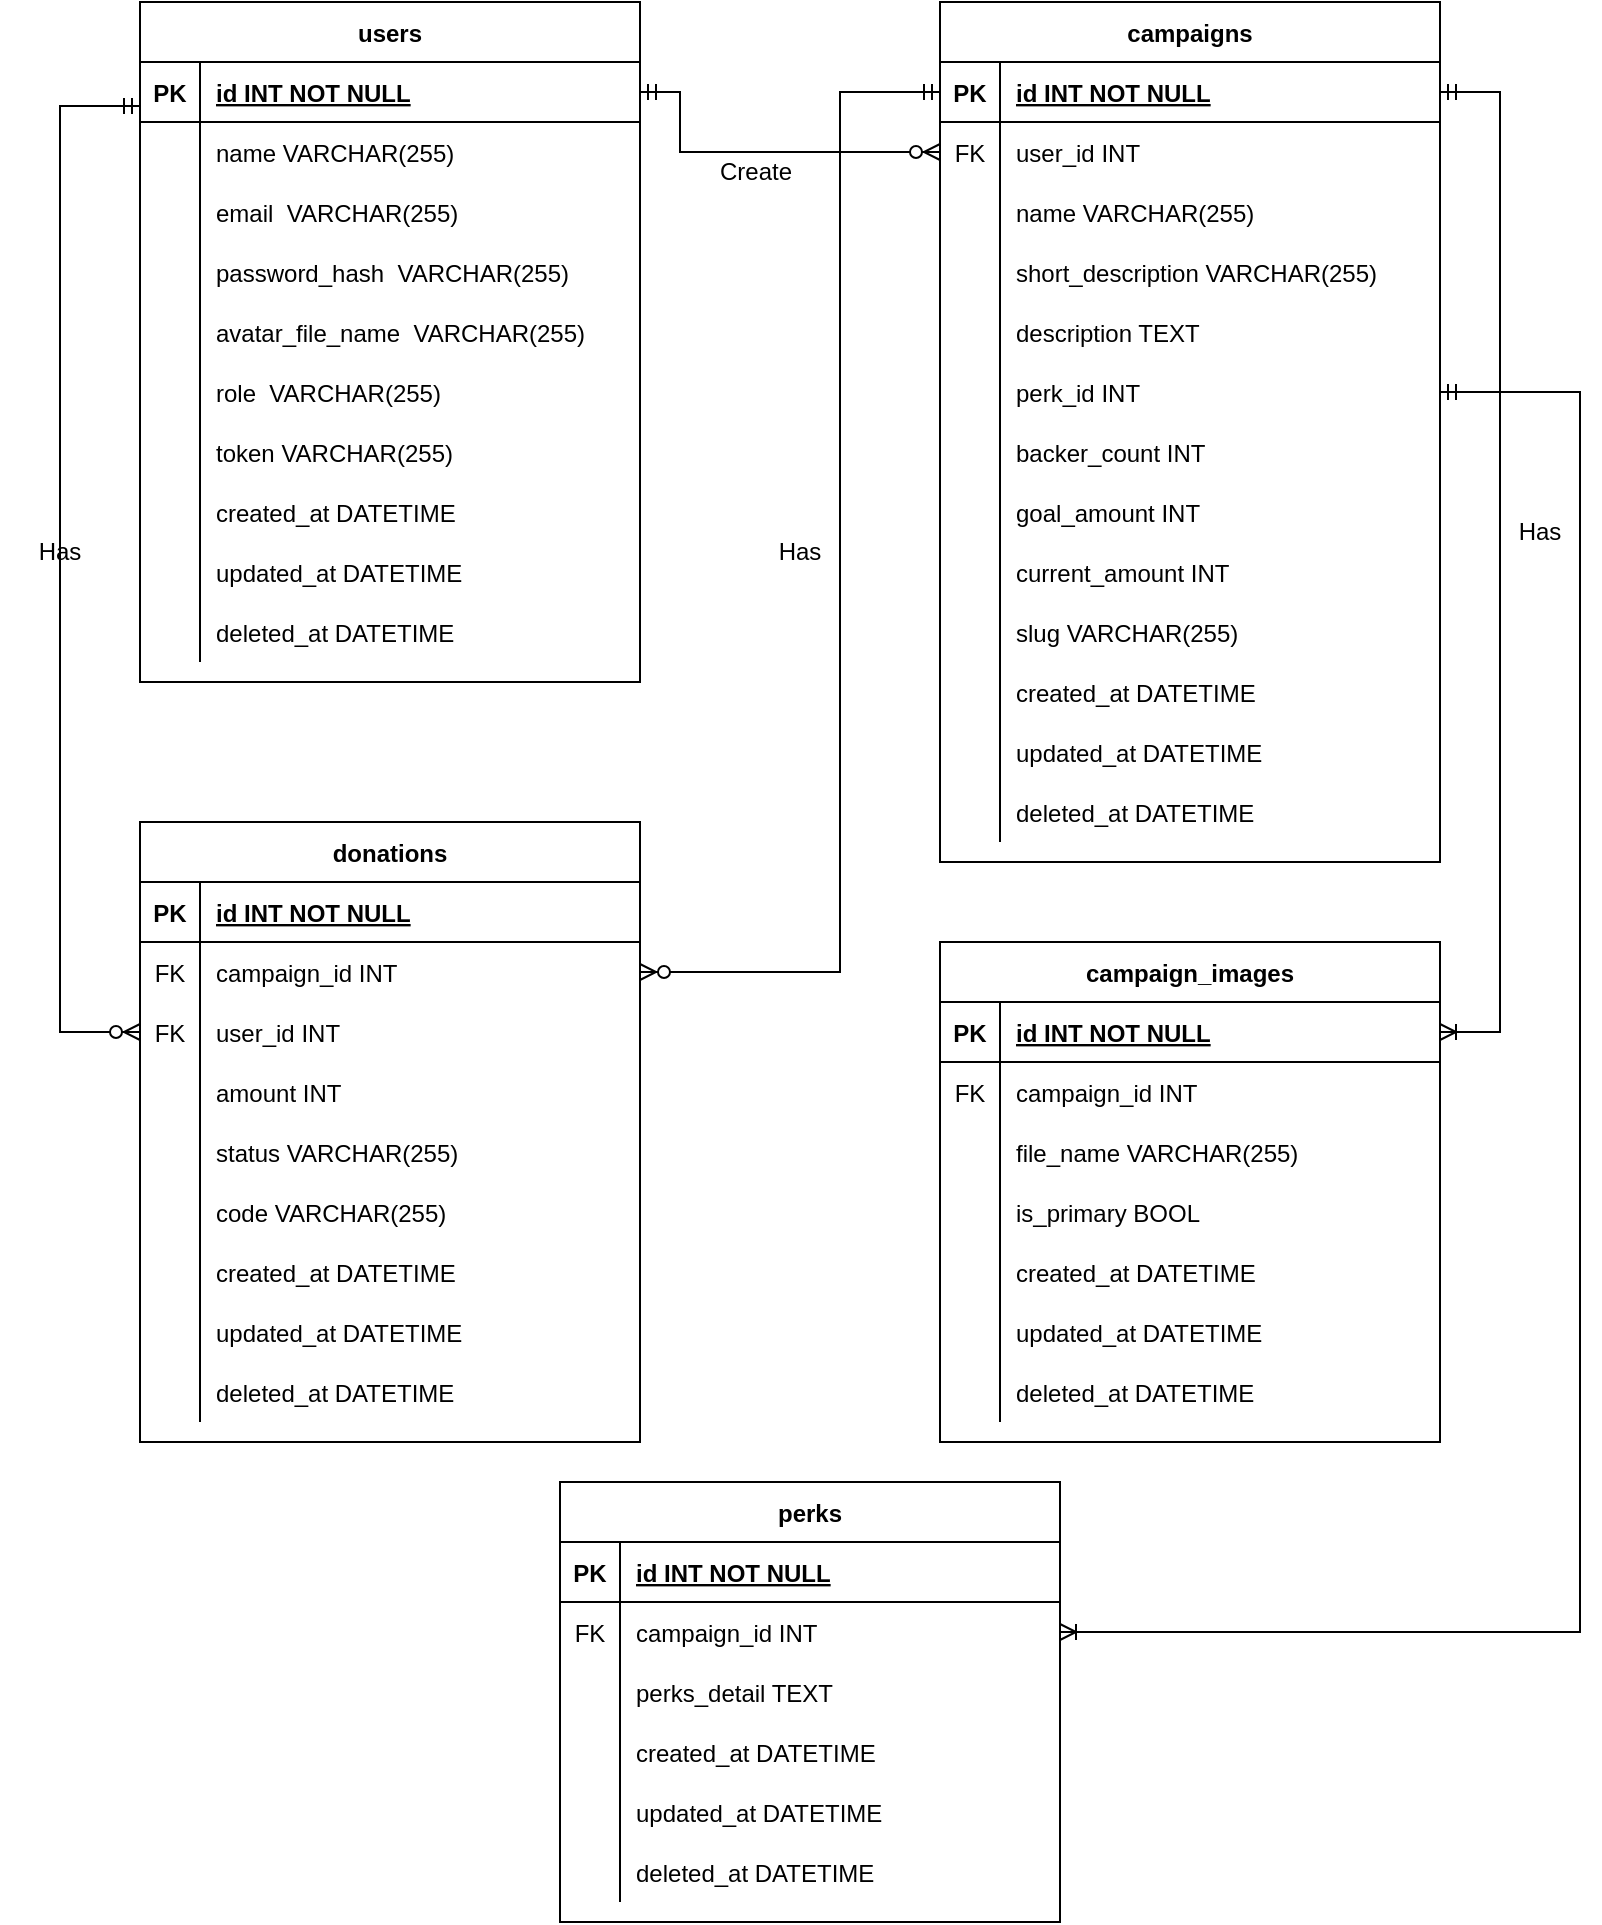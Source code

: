 <mxfile version="24.4.0" type="device">
  <diagram id="R2lEEEUBdFMjLlhIrx00" name="Page-1">
    <mxGraphModel dx="2200" dy="1155" grid="1" gridSize="10" guides="1" tooltips="1" connect="1" arrows="1" fold="1" page="1" pageScale="1" pageWidth="850" pageHeight="1100" math="0" shadow="0" extFonts="Permanent Marker^https://fonts.googleapis.com/css?family=Permanent+Marker">
      <root>
        <mxCell id="0" />
        <mxCell id="1" parent="0" />
        <mxCell id="C-vyLk0tnHw3VtMMgP7b-23" value="users" style="shape=table;startSize=30;container=1;collapsible=1;childLayout=tableLayout;fixedRows=1;rowLines=0;fontStyle=1;align=center;resizeLast=1;" parent="1" vertex="1">
          <mxGeometry x="90" y="120" width="250" height="340" as="geometry" />
        </mxCell>
        <mxCell id="C-vyLk0tnHw3VtMMgP7b-24" value="" style="shape=partialRectangle;collapsible=0;dropTarget=0;pointerEvents=0;fillColor=none;points=[[0,0.5],[1,0.5]];portConstraint=eastwest;top=0;left=0;right=0;bottom=1;" parent="C-vyLk0tnHw3VtMMgP7b-23" vertex="1">
          <mxGeometry y="30" width="250" height="30" as="geometry" />
        </mxCell>
        <mxCell id="C-vyLk0tnHw3VtMMgP7b-25" value="PK" style="shape=partialRectangle;overflow=hidden;connectable=0;fillColor=none;top=0;left=0;bottom=0;right=0;fontStyle=1;" parent="C-vyLk0tnHw3VtMMgP7b-24" vertex="1">
          <mxGeometry width="30" height="30" as="geometry">
            <mxRectangle width="30" height="30" as="alternateBounds" />
          </mxGeometry>
        </mxCell>
        <mxCell id="C-vyLk0tnHw3VtMMgP7b-26" value="id INT NOT NULL" style="shape=partialRectangle;overflow=hidden;connectable=0;fillColor=none;top=0;left=0;bottom=0;right=0;align=left;spacingLeft=6;fontStyle=5;" parent="C-vyLk0tnHw3VtMMgP7b-24" vertex="1">
          <mxGeometry x="30" width="220" height="30" as="geometry">
            <mxRectangle width="220" height="30" as="alternateBounds" />
          </mxGeometry>
        </mxCell>
        <mxCell id="C-vyLk0tnHw3VtMMgP7b-27" value="" style="shape=partialRectangle;collapsible=0;dropTarget=0;pointerEvents=0;fillColor=none;points=[[0,0.5],[1,0.5]];portConstraint=eastwest;top=0;left=0;right=0;bottom=0;" parent="C-vyLk0tnHw3VtMMgP7b-23" vertex="1">
          <mxGeometry y="60" width="250" height="30" as="geometry" />
        </mxCell>
        <mxCell id="C-vyLk0tnHw3VtMMgP7b-28" value="" style="shape=partialRectangle;overflow=hidden;connectable=0;fillColor=none;top=0;left=0;bottom=0;right=0;" parent="C-vyLk0tnHw3VtMMgP7b-27" vertex="1">
          <mxGeometry width="30" height="30" as="geometry">
            <mxRectangle width="30" height="30" as="alternateBounds" />
          </mxGeometry>
        </mxCell>
        <mxCell id="C-vyLk0tnHw3VtMMgP7b-29" value="name VARCHAR(255)" style="shape=partialRectangle;overflow=hidden;connectable=0;fillColor=none;top=0;left=0;bottom=0;right=0;align=left;spacingLeft=6;" parent="C-vyLk0tnHw3VtMMgP7b-27" vertex="1">
          <mxGeometry x="30" width="220" height="30" as="geometry">
            <mxRectangle width="220" height="30" as="alternateBounds" />
          </mxGeometry>
        </mxCell>
        <mxCell id="n5h0sIg0InmUgZHWQ011-1" value="" style="shape=partialRectangle;collapsible=0;dropTarget=0;pointerEvents=0;fillColor=none;points=[[0,0.5],[1,0.5]];portConstraint=eastwest;top=0;left=0;right=0;bottom=0;" parent="C-vyLk0tnHw3VtMMgP7b-23" vertex="1">
          <mxGeometry y="90" width="250" height="30" as="geometry" />
        </mxCell>
        <mxCell id="n5h0sIg0InmUgZHWQ011-2" value="" style="shape=partialRectangle;overflow=hidden;connectable=0;fillColor=none;top=0;left=0;bottom=0;right=0;" parent="n5h0sIg0InmUgZHWQ011-1" vertex="1">
          <mxGeometry width="30" height="30" as="geometry">
            <mxRectangle width="30" height="30" as="alternateBounds" />
          </mxGeometry>
        </mxCell>
        <mxCell id="n5h0sIg0InmUgZHWQ011-3" value="email  VARCHAR(255)" style="shape=partialRectangle;overflow=hidden;connectable=0;fillColor=none;top=0;left=0;bottom=0;right=0;align=left;spacingLeft=6;" parent="n5h0sIg0InmUgZHWQ011-1" vertex="1">
          <mxGeometry x="30" width="220" height="30" as="geometry">
            <mxRectangle width="220" height="30" as="alternateBounds" />
          </mxGeometry>
        </mxCell>
        <mxCell id="n5h0sIg0InmUgZHWQ011-4" value="" style="shape=partialRectangle;collapsible=0;dropTarget=0;pointerEvents=0;fillColor=none;points=[[0,0.5],[1,0.5]];portConstraint=eastwest;top=0;left=0;right=0;bottom=0;" parent="C-vyLk0tnHw3VtMMgP7b-23" vertex="1">
          <mxGeometry y="120" width="250" height="30" as="geometry" />
        </mxCell>
        <mxCell id="n5h0sIg0InmUgZHWQ011-5" value="" style="shape=partialRectangle;overflow=hidden;connectable=0;fillColor=none;top=0;left=0;bottom=0;right=0;" parent="n5h0sIg0InmUgZHWQ011-4" vertex="1">
          <mxGeometry width="30" height="30" as="geometry">
            <mxRectangle width="30" height="30" as="alternateBounds" />
          </mxGeometry>
        </mxCell>
        <mxCell id="n5h0sIg0InmUgZHWQ011-6" value="password_hash  VARCHAR(255)" style="shape=partialRectangle;overflow=hidden;connectable=0;fillColor=none;top=0;left=0;bottom=0;right=0;align=left;spacingLeft=6;" parent="n5h0sIg0InmUgZHWQ011-4" vertex="1">
          <mxGeometry x="30" width="220" height="30" as="geometry">
            <mxRectangle width="220" height="30" as="alternateBounds" />
          </mxGeometry>
        </mxCell>
        <mxCell id="n5h0sIg0InmUgZHWQ011-7" value="" style="shape=partialRectangle;collapsible=0;dropTarget=0;pointerEvents=0;fillColor=none;points=[[0,0.5],[1,0.5]];portConstraint=eastwest;top=0;left=0;right=0;bottom=0;" parent="C-vyLk0tnHw3VtMMgP7b-23" vertex="1">
          <mxGeometry y="150" width="250" height="30" as="geometry" />
        </mxCell>
        <mxCell id="n5h0sIg0InmUgZHWQ011-8" value="" style="shape=partialRectangle;overflow=hidden;connectable=0;fillColor=none;top=0;left=0;bottom=0;right=0;" parent="n5h0sIg0InmUgZHWQ011-7" vertex="1">
          <mxGeometry width="30" height="30" as="geometry">
            <mxRectangle width="30" height="30" as="alternateBounds" />
          </mxGeometry>
        </mxCell>
        <mxCell id="n5h0sIg0InmUgZHWQ011-9" value="avatar_file_name  VARCHAR(255)" style="shape=partialRectangle;overflow=hidden;connectable=0;fillColor=none;top=0;left=0;bottom=0;right=0;align=left;spacingLeft=6;" parent="n5h0sIg0InmUgZHWQ011-7" vertex="1">
          <mxGeometry x="30" width="220" height="30" as="geometry">
            <mxRectangle width="220" height="30" as="alternateBounds" />
          </mxGeometry>
        </mxCell>
        <mxCell id="n5h0sIg0InmUgZHWQ011-10" value="" style="shape=partialRectangle;collapsible=0;dropTarget=0;pointerEvents=0;fillColor=none;points=[[0,0.5],[1,0.5]];portConstraint=eastwest;top=0;left=0;right=0;bottom=0;" parent="C-vyLk0tnHw3VtMMgP7b-23" vertex="1">
          <mxGeometry y="180" width="250" height="30" as="geometry" />
        </mxCell>
        <mxCell id="n5h0sIg0InmUgZHWQ011-11" value="" style="shape=partialRectangle;overflow=hidden;connectable=0;fillColor=none;top=0;left=0;bottom=0;right=0;" parent="n5h0sIg0InmUgZHWQ011-10" vertex="1">
          <mxGeometry width="30" height="30" as="geometry">
            <mxRectangle width="30" height="30" as="alternateBounds" />
          </mxGeometry>
        </mxCell>
        <mxCell id="n5h0sIg0InmUgZHWQ011-12" value="role  VARCHAR(255)" style="shape=partialRectangle;overflow=hidden;connectable=0;fillColor=none;top=0;left=0;bottom=0;right=0;align=left;spacingLeft=6;" parent="n5h0sIg0InmUgZHWQ011-10" vertex="1">
          <mxGeometry x="30" width="220" height="30" as="geometry">
            <mxRectangle width="220" height="30" as="alternateBounds" />
          </mxGeometry>
        </mxCell>
        <mxCell id="n5h0sIg0InmUgZHWQ011-13" value="" style="shape=partialRectangle;collapsible=0;dropTarget=0;pointerEvents=0;fillColor=none;points=[[0,0.5],[1,0.5]];portConstraint=eastwest;top=0;left=0;right=0;bottom=0;" parent="C-vyLk0tnHw3VtMMgP7b-23" vertex="1">
          <mxGeometry y="210" width="250" height="30" as="geometry" />
        </mxCell>
        <mxCell id="n5h0sIg0InmUgZHWQ011-14" value="" style="shape=partialRectangle;overflow=hidden;connectable=0;fillColor=none;top=0;left=0;bottom=0;right=0;" parent="n5h0sIg0InmUgZHWQ011-13" vertex="1">
          <mxGeometry width="30" height="30" as="geometry">
            <mxRectangle width="30" height="30" as="alternateBounds" />
          </mxGeometry>
        </mxCell>
        <mxCell id="n5h0sIg0InmUgZHWQ011-15" value="token VARCHAR(255)" style="shape=partialRectangle;overflow=hidden;connectable=0;fillColor=none;top=0;left=0;bottom=0;right=0;align=left;spacingLeft=6;" parent="n5h0sIg0InmUgZHWQ011-13" vertex="1">
          <mxGeometry x="30" width="220" height="30" as="geometry">
            <mxRectangle width="220" height="30" as="alternateBounds" />
          </mxGeometry>
        </mxCell>
        <mxCell id="n5h0sIg0InmUgZHWQ011-16" value="" style="shape=partialRectangle;collapsible=0;dropTarget=0;pointerEvents=0;fillColor=none;points=[[0,0.5],[1,0.5]];portConstraint=eastwest;top=0;left=0;right=0;bottom=0;" parent="C-vyLk0tnHw3VtMMgP7b-23" vertex="1">
          <mxGeometry y="240" width="250" height="30" as="geometry" />
        </mxCell>
        <mxCell id="n5h0sIg0InmUgZHWQ011-17" value="" style="shape=partialRectangle;overflow=hidden;connectable=0;fillColor=none;top=0;left=0;bottom=0;right=0;" parent="n5h0sIg0InmUgZHWQ011-16" vertex="1">
          <mxGeometry width="30" height="30" as="geometry">
            <mxRectangle width="30" height="30" as="alternateBounds" />
          </mxGeometry>
        </mxCell>
        <mxCell id="n5h0sIg0InmUgZHWQ011-18" value="created_at DATETIME" style="shape=partialRectangle;overflow=hidden;connectable=0;fillColor=none;top=0;left=0;bottom=0;right=0;align=left;spacingLeft=6;" parent="n5h0sIg0InmUgZHWQ011-16" vertex="1">
          <mxGeometry x="30" width="220" height="30" as="geometry">
            <mxRectangle width="220" height="30" as="alternateBounds" />
          </mxGeometry>
        </mxCell>
        <mxCell id="n5h0sIg0InmUgZHWQ011-19" value="" style="shape=partialRectangle;collapsible=0;dropTarget=0;pointerEvents=0;fillColor=none;points=[[0,0.5],[1,0.5]];portConstraint=eastwest;top=0;left=0;right=0;bottom=0;" parent="C-vyLk0tnHw3VtMMgP7b-23" vertex="1">
          <mxGeometry y="270" width="250" height="30" as="geometry" />
        </mxCell>
        <mxCell id="n5h0sIg0InmUgZHWQ011-20" value="" style="shape=partialRectangle;overflow=hidden;connectable=0;fillColor=none;top=0;left=0;bottom=0;right=0;" parent="n5h0sIg0InmUgZHWQ011-19" vertex="1">
          <mxGeometry width="30" height="30" as="geometry">
            <mxRectangle width="30" height="30" as="alternateBounds" />
          </mxGeometry>
        </mxCell>
        <mxCell id="n5h0sIg0InmUgZHWQ011-21" value="updated_at DATETIME" style="shape=partialRectangle;overflow=hidden;connectable=0;fillColor=none;top=0;left=0;bottom=0;right=0;align=left;spacingLeft=6;" parent="n5h0sIg0InmUgZHWQ011-19" vertex="1">
          <mxGeometry x="30" width="220" height="30" as="geometry">
            <mxRectangle width="220" height="30" as="alternateBounds" />
          </mxGeometry>
        </mxCell>
        <mxCell id="n5h0sIg0InmUgZHWQ011-22" value="" style="shape=partialRectangle;collapsible=0;dropTarget=0;pointerEvents=0;fillColor=none;points=[[0,0.5],[1,0.5]];portConstraint=eastwest;top=0;left=0;right=0;bottom=0;" parent="C-vyLk0tnHw3VtMMgP7b-23" vertex="1">
          <mxGeometry y="300" width="250" height="30" as="geometry" />
        </mxCell>
        <mxCell id="n5h0sIg0InmUgZHWQ011-23" value="" style="shape=partialRectangle;overflow=hidden;connectable=0;fillColor=none;top=0;left=0;bottom=0;right=0;" parent="n5h0sIg0InmUgZHWQ011-22" vertex="1">
          <mxGeometry width="30" height="30" as="geometry">
            <mxRectangle width="30" height="30" as="alternateBounds" />
          </mxGeometry>
        </mxCell>
        <mxCell id="n5h0sIg0InmUgZHWQ011-24" value="deleted_at DATETIME" style="shape=partialRectangle;overflow=hidden;connectable=0;fillColor=none;top=0;left=0;bottom=0;right=0;align=left;spacingLeft=6;" parent="n5h0sIg0InmUgZHWQ011-22" vertex="1">
          <mxGeometry x="30" width="220" height="30" as="geometry">
            <mxRectangle width="220" height="30" as="alternateBounds" />
          </mxGeometry>
        </mxCell>
        <mxCell id="n5h0sIg0InmUgZHWQ011-25" value="donations" style="shape=table;startSize=30;container=1;collapsible=1;childLayout=tableLayout;fixedRows=1;rowLines=0;fontStyle=1;align=center;resizeLast=1;" parent="1" vertex="1">
          <mxGeometry x="90" y="530" width="250" height="310" as="geometry" />
        </mxCell>
        <mxCell id="n5h0sIg0InmUgZHWQ011-26" value="" style="shape=partialRectangle;collapsible=0;dropTarget=0;pointerEvents=0;fillColor=none;points=[[0,0.5],[1,0.5]];portConstraint=eastwest;top=0;left=0;right=0;bottom=1;" parent="n5h0sIg0InmUgZHWQ011-25" vertex="1">
          <mxGeometry y="30" width="250" height="30" as="geometry" />
        </mxCell>
        <mxCell id="n5h0sIg0InmUgZHWQ011-27" value="PK" style="shape=partialRectangle;overflow=hidden;connectable=0;fillColor=none;top=0;left=0;bottom=0;right=0;fontStyle=1;" parent="n5h0sIg0InmUgZHWQ011-26" vertex="1">
          <mxGeometry width="30" height="30" as="geometry">
            <mxRectangle width="30" height="30" as="alternateBounds" />
          </mxGeometry>
        </mxCell>
        <mxCell id="n5h0sIg0InmUgZHWQ011-28" value="id INT NOT NULL" style="shape=partialRectangle;overflow=hidden;connectable=0;fillColor=none;top=0;left=0;bottom=0;right=0;align=left;spacingLeft=6;fontStyle=5;" parent="n5h0sIg0InmUgZHWQ011-26" vertex="1">
          <mxGeometry x="30" width="220" height="30" as="geometry">
            <mxRectangle width="220" height="30" as="alternateBounds" />
          </mxGeometry>
        </mxCell>
        <mxCell id="n5h0sIg0InmUgZHWQ011-29" value="" style="shape=partialRectangle;collapsible=0;dropTarget=0;pointerEvents=0;fillColor=none;points=[[0,0.5],[1,0.5]];portConstraint=eastwest;top=0;left=0;right=0;bottom=0;" parent="n5h0sIg0InmUgZHWQ011-25" vertex="1">
          <mxGeometry y="60" width="250" height="30" as="geometry" />
        </mxCell>
        <mxCell id="n5h0sIg0InmUgZHWQ011-30" value="    FK    " style="shape=partialRectangle;overflow=hidden;connectable=0;fillColor=none;top=0;left=0;bottom=0;right=0;" parent="n5h0sIg0InmUgZHWQ011-29" vertex="1">
          <mxGeometry width="30" height="30" as="geometry">
            <mxRectangle width="30" height="30" as="alternateBounds" />
          </mxGeometry>
        </mxCell>
        <mxCell id="n5h0sIg0InmUgZHWQ011-31" value="campaign_id INT" style="shape=partialRectangle;overflow=hidden;connectable=0;fillColor=none;top=0;left=0;bottom=0;right=0;align=left;spacingLeft=6;" parent="n5h0sIg0InmUgZHWQ011-29" vertex="1">
          <mxGeometry x="30" width="220" height="30" as="geometry">
            <mxRectangle width="220" height="30" as="alternateBounds" />
          </mxGeometry>
        </mxCell>
        <mxCell id="n5h0sIg0InmUgZHWQ011-59" value="" style="shape=partialRectangle;collapsible=0;dropTarget=0;pointerEvents=0;fillColor=none;points=[[0,0.5],[1,0.5]];portConstraint=eastwest;top=0;left=0;right=0;bottom=0;" parent="n5h0sIg0InmUgZHWQ011-25" vertex="1">
          <mxGeometry y="90" width="250" height="30" as="geometry" />
        </mxCell>
        <mxCell id="n5h0sIg0InmUgZHWQ011-60" value="FK" style="shape=partialRectangle;overflow=hidden;connectable=0;fillColor=none;top=0;left=0;bottom=0;right=0;" parent="n5h0sIg0InmUgZHWQ011-59" vertex="1">
          <mxGeometry width="30" height="30" as="geometry">
            <mxRectangle width="30" height="30" as="alternateBounds" />
          </mxGeometry>
        </mxCell>
        <mxCell id="n5h0sIg0InmUgZHWQ011-61" value="user_id INT" style="shape=partialRectangle;overflow=hidden;connectable=0;fillColor=none;top=0;left=0;bottom=0;right=0;align=left;spacingLeft=6;" parent="n5h0sIg0InmUgZHWQ011-59" vertex="1">
          <mxGeometry x="30" width="220" height="30" as="geometry">
            <mxRectangle width="220" height="30" as="alternateBounds" />
          </mxGeometry>
        </mxCell>
        <mxCell id="n5h0sIg0InmUgZHWQ011-62" value="" style="shape=partialRectangle;collapsible=0;dropTarget=0;pointerEvents=0;fillColor=none;points=[[0,0.5],[1,0.5]];portConstraint=eastwest;top=0;left=0;right=0;bottom=0;" parent="n5h0sIg0InmUgZHWQ011-25" vertex="1">
          <mxGeometry y="120" width="250" height="30" as="geometry" />
        </mxCell>
        <mxCell id="n5h0sIg0InmUgZHWQ011-63" value="" style="shape=partialRectangle;overflow=hidden;connectable=0;fillColor=none;top=0;left=0;bottom=0;right=0;" parent="n5h0sIg0InmUgZHWQ011-62" vertex="1">
          <mxGeometry width="30" height="30" as="geometry">
            <mxRectangle width="30" height="30" as="alternateBounds" />
          </mxGeometry>
        </mxCell>
        <mxCell id="n5h0sIg0InmUgZHWQ011-64" value="amount INT" style="shape=partialRectangle;overflow=hidden;connectable=0;fillColor=none;top=0;left=0;bottom=0;right=0;align=left;spacingLeft=6;" parent="n5h0sIg0InmUgZHWQ011-62" vertex="1">
          <mxGeometry x="30" width="220" height="30" as="geometry">
            <mxRectangle width="220" height="30" as="alternateBounds" />
          </mxGeometry>
        </mxCell>
        <mxCell id="n5h0sIg0InmUgZHWQ011-56" value="" style="shape=partialRectangle;collapsible=0;dropTarget=0;pointerEvents=0;fillColor=none;points=[[0,0.5],[1,0.5]];portConstraint=eastwest;top=0;left=0;right=0;bottom=0;" parent="n5h0sIg0InmUgZHWQ011-25" vertex="1">
          <mxGeometry y="150" width="250" height="30" as="geometry" />
        </mxCell>
        <mxCell id="n5h0sIg0InmUgZHWQ011-57" value="" style="shape=partialRectangle;overflow=hidden;connectable=0;fillColor=none;top=0;left=0;bottom=0;right=0;" parent="n5h0sIg0InmUgZHWQ011-56" vertex="1">
          <mxGeometry width="30" height="30" as="geometry">
            <mxRectangle width="30" height="30" as="alternateBounds" />
          </mxGeometry>
        </mxCell>
        <mxCell id="n5h0sIg0InmUgZHWQ011-58" value="status VARCHAR(255)" style="shape=partialRectangle;overflow=hidden;connectable=0;fillColor=none;top=0;left=0;bottom=0;right=0;align=left;spacingLeft=6;" parent="n5h0sIg0InmUgZHWQ011-56" vertex="1">
          <mxGeometry x="30" width="220" height="30" as="geometry">
            <mxRectangle width="220" height="30" as="alternateBounds" />
          </mxGeometry>
        </mxCell>
        <mxCell id="n5h0sIg0InmUgZHWQ011-32" value="" style="shape=partialRectangle;collapsible=0;dropTarget=0;pointerEvents=0;fillColor=none;points=[[0,0.5],[1,0.5]];portConstraint=eastwest;top=0;left=0;right=0;bottom=0;" parent="n5h0sIg0InmUgZHWQ011-25" vertex="1">
          <mxGeometry y="180" width="250" height="30" as="geometry" />
        </mxCell>
        <mxCell id="n5h0sIg0InmUgZHWQ011-33" value="" style="shape=partialRectangle;overflow=hidden;connectable=0;fillColor=none;top=0;left=0;bottom=0;right=0;" parent="n5h0sIg0InmUgZHWQ011-32" vertex="1">
          <mxGeometry width="30" height="30" as="geometry">
            <mxRectangle width="30" height="30" as="alternateBounds" />
          </mxGeometry>
        </mxCell>
        <mxCell id="n5h0sIg0InmUgZHWQ011-34" value="code VARCHAR(255)" style="shape=partialRectangle;overflow=hidden;connectable=0;fillColor=none;top=0;left=0;bottom=0;right=0;align=left;spacingLeft=6;" parent="n5h0sIg0InmUgZHWQ011-32" vertex="1">
          <mxGeometry x="30" width="220" height="30" as="geometry">
            <mxRectangle width="220" height="30" as="alternateBounds" />
          </mxGeometry>
        </mxCell>
        <mxCell id="n5h0sIg0InmUgZHWQ011-47" value="" style="shape=partialRectangle;collapsible=0;dropTarget=0;pointerEvents=0;fillColor=none;points=[[0,0.5],[1,0.5]];portConstraint=eastwest;top=0;left=0;right=0;bottom=0;" parent="n5h0sIg0InmUgZHWQ011-25" vertex="1">
          <mxGeometry y="210" width="250" height="30" as="geometry" />
        </mxCell>
        <mxCell id="n5h0sIg0InmUgZHWQ011-48" value="" style="shape=partialRectangle;overflow=hidden;connectable=0;fillColor=none;top=0;left=0;bottom=0;right=0;" parent="n5h0sIg0InmUgZHWQ011-47" vertex="1">
          <mxGeometry width="30" height="30" as="geometry">
            <mxRectangle width="30" height="30" as="alternateBounds" />
          </mxGeometry>
        </mxCell>
        <mxCell id="n5h0sIg0InmUgZHWQ011-49" value="created_at DATETIME" style="shape=partialRectangle;overflow=hidden;connectable=0;fillColor=none;top=0;left=0;bottom=0;right=0;align=left;spacingLeft=6;" parent="n5h0sIg0InmUgZHWQ011-47" vertex="1">
          <mxGeometry x="30" width="220" height="30" as="geometry">
            <mxRectangle width="220" height="30" as="alternateBounds" />
          </mxGeometry>
        </mxCell>
        <mxCell id="n5h0sIg0InmUgZHWQ011-50" value="" style="shape=partialRectangle;collapsible=0;dropTarget=0;pointerEvents=0;fillColor=none;points=[[0,0.5],[1,0.5]];portConstraint=eastwest;top=0;left=0;right=0;bottom=0;" parent="n5h0sIg0InmUgZHWQ011-25" vertex="1">
          <mxGeometry y="240" width="250" height="30" as="geometry" />
        </mxCell>
        <mxCell id="n5h0sIg0InmUgZHWQ011-51" value="" style="shape=partialRectangle;overflow=hidden;connectable=0;fillColor=none;top=0;left=0;bottom=0;right=0;" parent="n5h0sIg0InmUgZHWQ011-50" vertex="1">
          <mxGeometry width="30" height="30" as="geometry">
            <mxRectangle width="30" height="30" as="alternateBounds" />
          </mxGeometry>
        </mxCell>
        <mxCell id="n5h0sIg0InmUgZHWQ011-52" value="updated_at DATETIME" style="shape=partialRectangle;overflow=hidden;connectable=0;fillColor=none;top=0;left=0;bottom=0;right=0;align=left;spacingLeft=6;" parent="n5h0sIg0InmUgZHWQ011-50" vertex="1">
          <mxGeometry x="30" width="220" height="30" as="geometry">
            <mxRectangle width="220" height="30" as="alternateBounds" />
          </mxGeometry>
        </mxCell>
        <mxCell id="n5h0sIg0InmUgZHWQ011-53" value="" style="shape=partialRectangle;collapsible=0;dropTarget=0;pointerEvents=0;fillColor=none;points=[[0,0.5],[1,0.5]];portConstraint=eastwest;top=0;left=0;right=0;bottom=0;" parent="n5h0sIg0InmUgZHWQ011-25" vertex="1">
          <mxGeometry y="270" width="250" height="30" as="geometry" />
        </mxCell>
        <mxCell id="n5h0sIg0InmUgZHWQ011-54" value="" style="shape=partialRectangle;overflow=hidden;connectable=0;fillColor=none;top=0;left=0;bottom=0;right=0;" parent="n5h0sIg0InmUgZHWQ011-53" vertex="1">
          <mxGeometry width="30" height="30" as="geometry">
            <mxRectangle width="30" height="30" as="alternateBounds" />
          </mxGeometry>
        </mxCell>
        <mxCell id="n5h0sIg0InmUgZHWQ011-55" value="deleted_at DATETIME" style="shape=partialRectangle;overflow=hidden;connectable=0;fillColor=none;top=0;left=0;bottom=0;right=0;align=left;spacingLeft=6;" parent="n5h0sIg0InmUgZHWQ011-53" vertex="1">
          <mxGeometry x="30" width="220" height="30" as="geometry">
            <mxRectangle width="220" height="30" as="alternateBounds" />
          </mxGeometry>
        </mxCell>
        <mxCell id="n5h0sIg0InmUgZHWQ011-65" value="campaign_images" style="shape=table;startSize=30;container=1;collapsible=1;childLayout=tableLayout;fixedRows=1;rowLines=0;fontStyle=1;align=center;resizeLast=1;" parent="1" vertex="1">
          <mxGeometry x="490" y="590" width="250" height="250" as="geometry" />
        </mxCell>
        <mxCell id="n5h0sIg0InmUgZHWQ011-66" value="" style="shape=partialRectangle;collapsible=0;dropTarget=0;pointerEvents=0;fillColor=none;points=[[0,0.5],[1,0.5]];portConstraint=eastwest;top=0;left=0;right=0;bottom=1;" parent="n5h0sIg0InmUgZHWQ011-65" vertex="1">
          <mxGeometry y="30" width="250" height="30" as="geometry" />
        </mxCell>
        <mxCell id="n5h0sIg0InmUgZHWQ011-67" value="PK" style="shape=partialRectangle;overflow=hidden;connectable=0;fillColor=none;top=0;left=0;bottom=0;right=0;fontStyle=1;" parent="n5h0sIg0InmUgZHWQ011-66" vertex="1">
          <mxGeometry width="30" height="30" as="geometry">
            <mxRectangle width="30" height="30" as="alternateBounds" />
          </mxGeometry>
        </mxCell>
        <mxCell id="n5h0sIg0InmUgZHWQ011-68" value="id INT NOT NULL" style="shape=partialRectangle;overflow=hidden;connectable=0;fillColor=none;top=0;left=0;bottom=0;right=0;align=left;spacingLeft=6;fontStyle=5;" parent="n5h0sIg0InmUgZHWQ011-66" vertex="1">
          <mxGeometry x="30" width="220" height="30" as="geometry">
            <mxRectangle width="220" height="30" as="alternateBounds" />
          </mxGeometry>
        </mxCell>
        <mxCell id="n5h0sIg0InmUgZHWQ011-69" value="" style="shape=partialRectangle;collapsible=0;dropTarget=0;pointerEvents=0;fillColor=none;points=[[0,0.5],[1,0.5]];portConstraint=eastwest;top=0;left=0;right=0;bottom=0;" parent="n5h0sIg0InmUgZHWQ011-65" vertex="1">
          <mxGeometry y="60" width="250" height="30" as="geometry" />
        </mxCell>
        <mxCell id="n5h0sIg0InmUgZHWQ011-70" value="FK" style="shape=partialRectangle;overflow=hidden;connectable=0;fillColor=none;top=0;left=0;bottom=0;right=0;" parent="n5h0sIg0InmUgZHWQ011-69" vertex="1">
          <mxGeometry width="30" height="30" as="geometry">
            <mxRectangle width="30" height="30" as="alternateBounds" />
          </mxGeometry>
        </mxCell>
        <mxCell id="n5h0sIg0InmUgZHWQ011-71" value="campaign_id INT" style="shape=partialRectangle;overflow=hidden;connectable=0;fillColor=none;top=0;left=0;bottom=0;right=0;align=left;spacingLeft=6;" parent="n5h0sIg0InmUgZHWQ011-69" vertex="1">
          <mxGeometry x="30" width="220" height="30" as="geometry">
            <mxRectangle width="220" height="30" as="alternateBounds" />
          </mxGeometry>
        </mxCell>
        <mxCell id="n5h0sIg0InmUgZHWQ011-78" value="" style="shape=partialRectangle;collapsible=0;dropTarget=0;pointerEvents=0;fillColor=none;points=[[0,0.5],[1,0.5]];portConstraint=eastwest;top=0;left=0;right=0;bottom=0;" parent="n5h0sIg0InmUgZHWQ011-65" vertex="1">
          <mxGeometry y="90" width="250" height="30" as="geometry" />
        </mxCell>
        <mxCell id="n5h0sIg0InmUgZHWQ011-79" value="" style="shape=partialRectangle;overflow=hidden;connectable=0;fillColor=none;top=0;left=0;bottom=0;right=0;" parent="n5h0sIg0InmUgZHWQ011-78" vertex="1">
          <mxGeometry width="30" height="30" as="geometry">
            <mxRectangle width="30" height="30" as="alternateBounds" />
          </mxGeometry>
        </mxCell>
        <mxCell id="n5h0sIg0InmUgZHWQ011-80" value="file_name VARCHAR(255)" style="shape=partialRectangle;overflow=hidden;connectable=0;fillColor=none;top=0;left=0;bottom=0;right=0;align=left;spacingLeft=6;" parent="n5h0sIg0InmUgZHWQ011-78" vertex="1">
          <mxGeometry x="30" width="220" height="30" as="geometry">
            <mxRectangle width="220" height="30" as="alternateBounds" />
          </mxGeometry>
        </mxCell>
        <mxCell id="n5h0sIg0InmUgZHWQ011-81" value="" style="shape=partialRectangle;collapsible=0;dropTarget=0;pointerEvents=0;fillColor=none;points=[[0,0.5],[1,0.5]];portConstraint=eastwest;top=0;left=0;right=0;bottom=0;" parent="n5h0sIg0InmUgZHWQ011-65" vertex="1">
          <mxGeometry y="120" width="250" height="30" as="geometry" />
        </mxCell>
        <mxCell id="n5h0sIg0InmUgZHWQ011-82" value="" style="shape=partialRectangle;overflow=hidden;connectable=0;fillColor=none;top=0;left=0;bottom=0;right=0;" parent="n5h0sIg0InmUgZHWQ011-81" vertex="1">
          <mxGeometry width="30" height="30" as="geometry">
            <mxRectangle width="30" height="30" as="alternateBounds" />
          </mxGeometry>
        </mxCell>
        <mxCell id="n5h0sIg0InmUgZHWQ011-83" value="is_primary BOOL" style="shape=partialRectangle;overflow=hidden;connectable=0;fillColor=none;top=0;left=0;bottom=0;right=0;align=left;spacingLeft=6;" parent="n5h0sIg0InmUgZHWQ011-81" vertex="1">
          <mxGeometry x="30" width="220" height="30" as="geometry">
            <mxRectangle width="220" height="30" as="alternateBounds" />
          </mxGeometry>
        </mxCell>
        <mxCell id="n5h0sIg0InmUgZHWQ011-84" value="" style="shape=partialRectangle;collapsible=0;dropTarget=0;pointerEvents=0;fillColor=none;points=[[0,0.5],[1,0.5]];portConstraint=eastwest;top=0;left=0;right=0;bottom=0;" parent="n5h0sIg0InmUgZHWQ011-65" vertex="1">
          <mxGeometry y="150" width="250" height="30" as="geometry" />
        </mxCell>
        <mxCell id="n5h0sIg0InmUgZHWQ011-85" value="" style="shape=partialRectangle;overflow=hidden;connectable=0;fillColor=none;top=0;left=0;bottom=0;right=0;" parent="n5h0sIg0InmUgZHWQ011-84" vertex="1">
          <mxGeometry width="30" height="30" as="geometry">
            <mxRectangle width="30" height="30" as="alternateBounds" />
          </mxGeometry>
        </mxCell>
        <mxCell id="n5h0sIg0InmUgZHWQ011-86" value="created_at DATETIME" style="shape=partialRectangle;overflow=hidden;connectable=0;fillColor=none;top=0;left=0;bottom=0;right=0;align=left;spacingLeft=6;" parent="n5h0sIg0InmUgZHWQ011-84" vertex="1">
          <mxGeometry x="30" width="220" height="30" as="geometry">
            <mxRectangle width="220" height="30" as="alternateBounds" />
          </mxGeometry>
        </mxCell>
        <mxCell id="n5h0sIg0InmUgZHWQ011-87" value="" style="shape=partialRectangle;collapsible=0;dropTarget=0;pointerEvents=0;fillColor=none;points=[[0,0.5],[1,0.5]];portConstraint=eastwest;top=0;left=0;right=0;bottom=0;" parent="n5h0sIg0InmUgZHWQ011-65" vertex="1">
          <mxGeometry y="180" width="250" height="30" as="geometry" />
        </mxCell>
        <mxCell id="n5h0sIg0InmUgZHWQ011-88" value="" style="shape=partialRectangle;overflow=hidden;connectable=0;fillColor=none;top=0;left=0;bottom=0;right=0;" parent="n5h0sIg0InmUgZHWQ011-87" vertex="1">
          <mxGeometry width="30" height="30" as="geometry">
            <mxRectangle width="30" height="30" as="alternateBounds" />
          </mxGeometry>
        </mxCell>
        <mxCell id="n5h0sIg0InmUgZHWQ011-89" value="updated_at DATETIME" style="shape=partialRectangle;overflow=hidden;connectable=0;fillColor=none;top=0;left=0;bottom=0;right=0;align=left;spacingLeft=6;" parent="n5h0sIg0InmUgZHWQ011-87" vertex="1">
          <mxGeometry x="30" width="220" height="30" as="geometry">
            <mxRectangle width="220" height="30" as="alternateBounds" />
          </mxGeometry>
        </mxCell>
        <mxCell id="n5h0sIg0InmUgZHWQ011-90" value="" style="shape=partialRectangle;collapsible=0;dropTarget=0;pointerEvents=0;fillColor=none;points=[[0,0.5],[1,0.5]];portConstraint=eastwest;top=0;left=0;right=0;bottom=0;" parent="n5h0sIg0InmUgZHWQ011-65" vertex="1">
          <mxGeometry y="210" width="250" height="30" as="geometry" />
        </mxCell>
        <mxCell id="n5h0sIg0InmUgZHWQ011-91" value="" style="shape=partialRectangle;overflow=hidden;connectable=0;fillColor=none;top=0;left=0;bottom=0;right=0;" parent="n5h0sIg0InmUgZHWQ011-90" vertex="1">
          <mxGeometry width="30" height="30" as="geometry">
            <mxRectangle width="30" height="30" as="alternateBounds" />
          </mxGeometry>
        </mxCell>
        <mxCell id="n5h0sIg0InmUgZHWQ011-92" value="deleted_at DATETIME" style="shape=partialRectangle;overflow=hidden;connectable=0;fillColor=none;top=0;left=0;bottom=0;right=0;align=left;spacingLeft=6;" parent="n5h0sIg0InmUgZHWQ011-90" vertex="1">
          <mxGeometry x="30" width="220" height="30" as="geometry">
            <mxRectangle width="220" height="30" as="alternateBounds" />
          </mxGeometry>
        </mxCell>
        <mxCell id="n5h0sIg0InmUgZHWQ011-93" value="campaigns" style="shape=table;startSize=30;container=1;collapsible=1;childLayout=tableLayout;fixedRows=1;rowLines=0;fontStyle=1;align=center;resizeLast=1;" parent="1" vertex="1">
          <mxGeometry x="490" y="120" width="250" height="430" as="geometry" />
        </mxCell>
        <mxCell id="n5h0sIg0InmUgZHWQ011-94" value="" style="shape=partialRectangle;collapsible=0;dropTarget=0;pointerEvents=0;fillColor=none;points=[[0,0.5],[1,0.5]];portConstraint=eastwest;top=0;left=0;right=0;bottom=1;" parent="n5h0sIg0InmUgZHWQ011-93" vertex="1">
          <mxGeometry y="30" width="250" height="30" as="geometry" />
        </mxCell>
        <mxCell id="n5h0sIg0InmUgZHWQ011-95" value="PK" style="shape=partialRectangle;overflow=hidden;connectable=0;fillColor=none;top=0;left=0;bottom=0;right=0;fontStyle=1;" parent="n5h0sIg0InmUgZHWQ011-94" vertex="1">
          <mxGeometry width="30" height="30" as="geometry">
            <mxRectangle width="30" height="30" as="alternateBounds" />
          </mxGeometry>
        </mxCell>
        <mxCell id="n5h0sIg0InmUgZHWQ011-96" value="id INT NOT NULL" style="shape=partialRectangle;overflow=hidden;connectable=0;fillColor=none;top=0;left=0;bottom=0;right=0;align=left;spacingLeft=6;fontStyle=5;" parent="n5h0sIg0InmUgZHWQ011-94" vertex="1">
          <mxGeometry x="30" width="220" height="30" as="geometry">
            <mxRectangle width="220" height="30" as="alternateBounds" />
          </mxGeometry>
        </mxCell>
        <mxCell id="n5h0sIg0InmUgZHWQ011-100" value="" style="shape=partialRectangle;collapsible=0;dropTarget=0;pointerEvents=0;fillColor=none;points=[[0,0.5],[1,0.5]];portConstraint=eastwest;top=0;left=0;right=0;bottom=0;" parent="n5h0sIg0InmUgZHWQ011-93" vertex="1">
          <mxGeometry y="60" width="250" height="30" as="geometry" />
        </mxCell>
        <mxCell id="n5h0sIg0InmUgZHWQ011-101" value="FK" style="shape=partialRectangle;overflow=hidden;connectable=0;fillColor=none;top=0;left=0;bottom=0;right=0;" parent="n5h0sIg0InmUgZHWQ011-100" vertex="1">
          <mxGeometry width="30" height="30" as="geometry">
            <mxRectangle width="30" height="30" as="alternateBounds" />
          </mxGeometry>
        </mxCell>
        <mxCell id="n5h0sIg0InmUgZHWQ011-102" value="user_id INT" style="shape=partialRectangle;overflow=hidden;connectable=0;fillColor=none;top=0;left=0;bottom=0;right=0;align=left;spacingLeft=6;" parent="n5h0sIg0InmUgZHWQ011-100" vertex="1">
          <mxGeometry x="30" width="220" height="30" as="geometry">
            <mxRectangle width="220" height="30" as="alternateBounds" />
          </mxGeometry>
        </mxCell>
        <mxCell id="n5h0sIg0InmUgZHWQ011-103" value="" style="shape=partialRectangle;collapsible=0;dropTarget=0;pointerEvents=0;fillColor=none;points=[[0,0.5],[1,0.5]];portConstraint=eastwest;top=0;left=0;right=0;bottom=0;" parent="n5h0sIg0InmUgZHWQ011-93" vertex="1">
          <mxGeometry y="90" width="250" height="30" as="geometry" />
        </mxCell>
        <mxCell id="n5h0sIg0InmUgZHWQ011-104" value="" style="shape=partialRectangle;overflow=hidden;connectable=0;fillColor=none;top=0;left=0;bottom=0;right=0;" parent="n5h0sIg0InmUgZHWQ011-103" vertex="1">
          <mxGeometry width="30" height="30" as="geometry">
            <mxRectangle width="30" height="30" as="alternateBounds" />
          </mxGeometry>
        </mxCell>
        <mxCell id="n5h0sIg0InmUgZHWQ011-105" value="name VARCHAR(255)" style="shape=partialRectangle;overflow=hidden;connectable=0;fillColor=none;top=0;left=0;bottom=0;right=0;align=left;spacingLeft=6;" parent="n5h0sIg0InmUgZHWQ011-103" vertex="1">
          <mxGeometry x="30" width="220" height="30" as="geometry">
            <mxRectangle width="220" height="30" as="alternateBounds" />
          </mxGeometry>
        </mxCell>
        <mxCell id="n5h0sIg0InmUgZHWQ011-106" value="" style="shape=partialRectangle;collapsible=0;dropTarget=0;pointerEvents=0;fillColor=none;points=[[0,0.5],[1,0.5]];portConstraint=eastwest;top=0;left=0;right=0;bottom=0;" parent="n5h0sIg0InmUgZHWQ011-93" vertex="1">
          <mxGeometry y="120" width="250" height="30" as="geometry" />
        </mxCell>
        <mxCell id="n5h0sIg0InmUgZHWQ011-107" value="" style="shape=partialRectangle;overflow=hidden;connectable=0;fillColor=none;top=0;left=0;bottom=0;right=0;" parent="n5h0sIg0InmUgZHWQ011-106" vertex="1">
          <mxGeometry width="30" height="30" as="geometry">
            <mxRectangle width="30" height="30" as="alternateBounds" />
          </mxGeometry>
        </mxCell>
        <mxCell id="n5h0sIg0InmUgZHWQ011-108" value="short_description VARCHAR(255)" style="shape=partialRectangle;overflow=hidden;connectable=0;fillColor=none;top=0;left=0;bottom=0;right=0;align=left;spacingLeft=6;" parent="n5h0sIg0InmUgZHWQ011-106" vertex="1">
          <mxGeometry x="30" width="220" height="30" as="geometry">
            <mxRectangle width="220" height="30" as="alternateBounds" />
          </mxGeometry>
        </mxCell>
        <mxCell id="n5h0sIg0InmUgZHWQ011-109" value="" style="shape=partialRectangle;collapsible=0;dropTarget=0;pointerEvents=0;fillColor=none;points=[[0,0.5],[1,0.5]];portConstraint=eastwest;top=0;left=0;right=0;bottom=0;" parent="n5h0sIg0InmUgZHWQ011-93" vertex="1">
          <mxGeometry y="150" width="250" height="30" as="geometry" />
        </mxCell>
        <mxCell id="n5h0sIg0InmUgZHWQ011-110" value="" style="shape=partialRectangle;overflow=hidden;connectable=0;fillColor=none;top=0;left=0;bottom=0;right=0;" parent="n5h0sIg0InmUgZHWQ011-109" vertex="1">
          <mxGeometry width="30" height="30" as="geometry">
            <mxRectangle width="30" height="30" as="alternateBounds" />
          </mxGeometry>
        </mxCell>
        <mxCell id="n5h0sIg0InmUgZHWQ011-111" value="description TEXT" style="shape=partialRectangle;overflow=hidden;connectable=0;fillColor=none;top=0;left=0;bottom=0;right=0;align=left;spacingLeft=6;" parent="n5h0sIg0InmUgZHWQ011-109" vertex="1">
          <mxGeometry x="30" width="220" height="30" as="geometry">
            <mxRectangle width="220" height="30" as="alternateBounds" />
          </mxGeometry>
        </mxCell>
        <mxCell id="n5h0sIg0InmUgZHWQ011-121" value="" style="shape=partialRectangle;collapsible=0;dropTarget=0;pointerEvents=0;fillColor=none;points=[[0,0.5],[1,0.5]];portConstraint=eastwest;top=0;left=0;right=0;bottom=0;" parent="n5h0sIg0InmUgZHWQ011-93" vertex="1">
          <mxGeometry y="180" width="250" height="30" as="geometry" />
        </mxCell>
        <mxCell id="n5h0sIg0InmUgZHWQ011-122" value="" style="shape=partialRectangle;overflow=hidden;connectable=0;fillColor=none;top=0;left=0;bottom=0;right=0;" parent="n5h0sIg0InmUgZHWQ011-121" vertex="1">
          <mxGeometry width="30" height="30" as="geometry">
            <mxRectangle width="30" height="30" as="alternateBounds" />
          </mxGeometry>
        </mxCell>
        <mxCell id="n5h0sIg0InmUgZHWQ011-123" value="perk_id INT" style="shape=partialRectangle;overflow=hidden;connectable=0;fillColor=none;top=0;left=0;bottom=0;right=0;align=left;spacingLeft=6;" parent="n5h0sIg0InmUgZHWQ011-121" vertex="1">
          <mxGeometry x="30" width="220" height="30" as="geometry">
            <mxRectangle width="220" height="30" as="alternateBounds" />
          </mxGeometry>
        </mxCell>
        <mxCell id="n5h0sIg0InmUgZHWQ011-124" value="" style="shape=partialRectangle;collapsible=0;dropTarget=0;pointerEvents=0;fillColor=none;points=[[0,0.5],[1,0.5]];portConstraint=eastwest;top=0;left=0;right=0;bottom=0;" parent="n5h0sIg0InmUgZHWQ011-93" vertex="1">
          <mxGeometry y="210" width="250" height="30" as="geometry" />
        </mxCell>
        <mxCell id="n5h0sIg0InmUgZHWQ011-125" value="" style="shape=partialRectangle;overflow=hidden;connectable=0;fillColor=none;top=0;left=0;bottom=0;right=0;" parent="n5h0sIg0InmUgZHWQ011-124" vertex="1">
          <mxGeometry width="30" height="30" as="geometry">
            <mxRectangle width="30" height="30" as="alternateBounds" />
          </mxGeometry>
        </mxCell>
        <mxCell id="n5h0sIg0InmUgZHWQ011-126" value="backer_count INT" style="shape=partialRectangle;overflow=hidden;connectable=0;fillColor=none;top=0;left=0;bottom=0;right=0;align=left;spacingLeft=6;" parent="n5h0sIg0InmUgZHWQ011-124" vertex="1">
          <mxGeometry x="30" width="220" height="30" as="geometry">
            <mxRectangle width="220" height="30" as="alternateBounds" />
          </mxGeometry>
        </mxCell>
        <mxCell id="n5h0sIg0InmUgZHWQ011-127" value="" style="shape=partialRectangle;collapsible=0;dropTarget=0;pointerEvents=0;fillColor=none;points=[[0,0.5],[1,0.5]];portConstraint=eastwest;top=0;left=0;right=0;bottom=0;" parent="n5h0sIg0InmUgZHWQ011-93" vertex="1">
          <mxGeometry y="240" width="250" height="30" as="geometry" />
        </mxCell>
        <mxCell id="n5h0sIg0InmUgZHWQ011-128" value="" style="shape=partialRectangle;overflow=hidden;connectable=0;fillColor=none;top=0;left=0;bottom=0;right=0;" parent="n5h0sIg0InmUgZHWQ011-127" vertex="1">
          <mxGeometry width="30" height="30" as="geometry">
            <mxRectangle width="30" height="30" as="alternateBounds" />
          </mxGeometry>
        </mxCell>
        <mxCell id="n5h0sIg0InmUgZHWQ011-129" value="goal_amount INT" style="shape=partialRectangle;overflow=hidden;connectable=0;fillColor=none;top=0;left=0;bottom=0;right=0;align=left;spacingLeft=6;" parent="n5h0sIg0InmUgZHWQ011-127" vertex="1">
          <mxGeometry x="30" width="220" height="30" as="geometry">
            <mxRectangle width="220" height="30" as="alternateBounds" />
          </mxGeometry>
        </mxCell>
        <mxCell id="n5h0sIg0InmUgZHWQ011-130" value="" style="shape=partialRectangle;collapsible=0;dropTarget=0;pointerEvents=0;fillColor=none;points=[[0,0.5],[1,0.5]];portConstraint=eastwest;top=0;left=0;right=0;bottom=0;" parent="n5h0sIg0InmUgZHWQ011-93" vertex="1">
          <mxGeometry y="270" width="250" height="30" as="geometry" />
        </mxCell>
        <mxCell id="n5h0sIg0InmUgZHWQ011-131" value="" style="shape=partialRectangle;overflow=hidden;connectable=0;fillColor=none;top=0;left=0;bottom=0;right=0;" parent="n5h0sIg0InmUgZHWQ011-130" vertex="1">
          <mxGeometry width="30" height="30" as="geometry">
            <mxRectangle width="30" height="30" as="alternateBounds" />
          </mxGeometry>
        </mxCell>
        <mxCell id="n5h0sIg0InmUgZHWQ011-132" value="current_amount INT" style="shape=partialRectangle;overflow=hidden;connectable=0;fillColor=none;top=0;left=0;bottom=0;right=0;align=left;spacingLeft=6;" parent="n5h0sIg0InmUgZHWQ011-130" vertex="1">
          <mxGeometry x="30" width="220" height="30" as="geometry">
            <mxRectangle width="220" height="30" as="alternateBounds" />
          </mxGeometry>
        </mxCell>
        <mxCell id="n5h0sIg0InmUgZHWQ011-139" value="" style="shape=partialRectangle;collapsible=0;dropTarget=0;pointerEvents=0;fillColor=none;points=[[0,0.5],[1,0.5]];portConstraint=eastwest;top=0;left=0;right=0;bottom=0;" parent="n5h0sIg0InmUgZHWQ011-93" vertex="1">
          <mxGeometry y="300" width="250" height="30" as="geometry" />
        </mxCell>
        <mxCell id="n5h0sIg0InmUgZHWQ011-140" value="" style="shape=partialRectangle;overflow=hidden;connectable=0;fillColor=none;top=0;left=0;bottom=0;right=0;" parent="n5h0sIg0InmUgZHWQ011-139" vertex="1">
          <mxGeometry width="30" height="30" as="geometry">
            <mxRectangle width="30" height="30" as="alternateBounds" />
          </mxGeometry>
        </mxCell>
        <mxCell id="n5h0sIg0InmUgZHWQ011-141" value="slug VARCHAR(255)" style="shape=partialRectangle;overflow=hidden;connectable=0;fillColor=none;top=0;left=0;bottom=0;right=0;align=left;spacingLeft=6;" parent="n5h0sIg0InmUgZHWQ011-139" vertex="1">
          <mxGeometry x="30" width="220" height="30" as="geometry">
            <mxRectangle width="220" height="30" as="alternateBounds" />
          </mxGeometry>
        </mxCell>
        <mxCell id="n5h0sIg0InmUgZHWQ011-112" value="" style="shape=partialRectangle;collapsible=0;dropTarget=0;pointerEvents=0;fillColor=none;points=[[0,0.5],[1,0.5]];portConstraint=eastwest;top=0;left=0;right=0;bottom=0;" parent="n5h0sIg0InmUgZHWQ011-93" vertex="1">
          <mxGeometry y="330" width="250" height="30" as="geometry" />
        </mxCell>
        <mxCell id="n5h0sIg0InmUgZHWQ011-113" value="" style="shape=partialRectangle;overflow=hidden;connectable=0;fillColor=none;top=0;left=0;bottom=0;right=0;" parent="n5h0sIg0InmUgZHWQ011-112" vertex="1">
          <mxGeometry width="30" height="30" as="geometry">
            <mxRectangle width="30" height="30" as="alternateBounds" />
          </mxGeometry>
        </mxCell>
        <mxCell id="n5h0sIg0InmUgZHWQ011-114" value="created_at DATETIME" style="shape=partialRectangle;overflow=hidden;connectable=0;fillColor=none;top=0;left=0;bottom=0;right=0;align=left;spacingLeft=6;" parent="n5h0sIg0InmUgZHWQ011-112" vertex="1">
          <mxGeometry x="30" width="220" height="30" as="geometry">
            <mxRectangle width="220" height="30" as="alternateBounds" />
          </mxGeometry>
        </mxCell>
        <mxCell id="n5h0sIg0InmUgZHWQ011-115" value="" style="shape=partialRectangle;collapsible=0;dropTarget=0;pointerEvents=0;fillColor=none;points=[[0,0.5],[1,0.5]];portConstraint=eastwest;top=0;left=0;right=0;bottom=0;" parent="n5h0sIg0InmUgZHWQ011-93" vertex="1">
          <mxGeometry y="360" width="250" height="30" as="geometry" />
        </mxCell>
        <mxCell id="n5h0sIg0InmUgZHWQ011-116" value="" style="shape=partialRectangle;overflow=hidden;connectable=0;fillColor=none;top=0;left=0;bottom=0;right=0;" parent="n5h0sIg0InmUgZHWQ011-115" vertex="1">
          <mxGeometry width="30" height="30" as="geometry">
            <mxRectangle width="30" height="30" as="alternateBounds" />
          </mxGeometry>
        </mxCell>
        <mxCell id="n5h0sIg0InmUgZHWQ011-117" value="updated_at DATETIME" style="shape=partialRectangle;overflow=hidden;connectable=0;fillColor=none;top=0;left=0;bottom=0;right=0;align=left;spacingLeft=6;" parent="n5h0sIg0InmUgZHWQ011-115" vertex="1">
          <mxGeometry x="30" width="220" height="30" as="geometry">
            <mxRectangle width="220" height="30" as="alternateBounds" />
          </mxGeometry>
        </mxCell>
        <mxCell id="n5h0sIg0InmUgZHWQ011-118" value="" style="shape=partialRectangle;collapsible=0;dropTarget=0;pointerEvents=0;fillColor=none;points=[[0,0.5],[1,0.5]];portConstraint=eastwest;top=0;left=0;right=0;bottom=0;" parent="n5h0sIg0InmUgZHWQ011-93" vertex="1">
          <mxGeometry y="390" width="250" height="30" as="geometry" />
        </mxCell>
        <mxCell id="n5h0sIg0InmUgZHWQ011-119" value="" style="shape=partialRectangle;overflow=hidden;connectable=0;fillColor=none;top=0;left=0;bottom=0;right=0;" parent="n5h0sIg0InmUgZHWQ011-118" vertex="1">
          <mxGeometry width="30" height="30" as="geometry">
            <mxRectangle width="30" height="30" as="alternateBounds" />
          </mxGeometry>
        </mxCell>
        <mxCell id="n5h0sIg0InmUgZHWQ011-120" value="deleted_at DATETIME" style="shape=partialRectangle;overflow=hidden;connectable=0;fillColor=none;top=0;left=0;bottom=0;right=0;align=left;spacingLeft=6;" parent="n5h0sIg0InmUgZHWQ011-118" vertex="1">
          <mxGeometry x="30" width="220" height="30" as="geometry">
            <mxRectangle width="220" height="30" as="alternateBounds" />
          </mxGeometry>
        </mxCell>
        <mxCell id="n5h0sIg0InmUgZHWQ011-144" value="" style="edgeStyle=orthogonalEdgeStyle;fontSize=12;html=1;endArrow=ERzeroToMany;startArrow=ERmandOne;rounded=0;exitX=1;exitY=0.5;exitDx=0;exitDy=0;entryX=0;entryY=0.5;entryDx=0;entryDy=0;" parent="1" source="C-vyLk0tnHw3VtMMgP7b-24" target="n5h0sIg0InmUgZHWQ011-100" edge="1">
          <mxGeometry width="100" height="100" relative="1" as="geometry">
            <mxPoint x="350" y="420" as="sourcePoint" />
            <mxPoint x="450" y="320" as="targetPoint" />
            <Array as="points">
              <mxPoint x="360" y="165" />
              <mxPoint x="360" y="195" />
            </Array>
          </mxGeometry>
        </mxCell>
        <mxCell id="n5h0sIg0InmUgZHWQ011-145" value="" style="edgeStyle=entityRelationEdgeStyle;fontSize=12;html=1;endArrow=ERoneToMany;startArrow=ERmandOne;rounded=0;exitX=1;exitY=0.5;exitDx=0;exitDy=0;entryX=1;entryY=0.5;entryDx=0;entryDy=0;" parent="1" source="n5h0sIg0InmUgZHWQ011-94" target="n5h0sIg0InmUgZHWQ011-66" edge="1">
          <mxGeometry width="100" height="100" relative="1" as="geometry">
            <mxPoint x="350" y="570" as="sourcePoint" />
            <mxPoint x="450" y="470" as="targetPoint" />
          </mxGeometry>
        </mxCell>
        <mxCell id="n5h0sIg0InmUgZHWQ011-146" value="" style="edgeStyle=orthogonalEdgeStyle;fontSize=12;html=1;endArrow=ERzeroToMany;startArrow=ERmandOne;rounded=0;exitX=0;exitY=0.733;exitDx=0;exitDy=0;entryX=0;entryY=0.5;entryDx=0;entryDy=0;exitPerimeter=0;" parent="1" source="C-vyLk0tnHw3VtMMgP7b-24" target="n5h0sIg0InmUgZHWQ011-59" edge="1">
          <mxGeometry width="100" height="100" relative="1" as="geometry">
            <mxPoint x="350" y="175" as="sourcePoint" />
            <mxPoint x="500" y="205" as="targetPoint" />
            <Array as="points">
              <mxPoint x="50" y="172" />
              <mxPoint x="50" y="635" />
            </Array>
          </mxGeometry>
        </mxCell>
        <mxCell id="n5h0sIg0InmUgZHWQ011-147" value="" style="edgeStyle=orthogonalEdgeStyle;fontSize=12;html=1;endArrow=ERzeroToMany;startArrow=ERmandOne;rounded=0;entryX=1;entryY=0.5;entryDx=0;entryDy=0;" parent="1" source="n5h0sIg0InmUgZHWQ011-94" target="n5h0sIg0InmUgZHWQ011-29" edge="1">
          <mxGeometry width="100" height="100" relative="1" as="geometry">
            <mxPoint x="350" y="175" as="sourcePoint" />
            <mxPoint x="500" y="205" as="targetPoint" />
            <Array as="points">
              <mxPoint x="440" y="165" />
              <mxPoint x="440" y="605" />
            </Array>
          </mxGeometry>
        </mxCell>
        <mxCell id="n5h0sIg0InmUgZHWQ011-148" value="&lt;div&gt;Create&lt;/div&gt;" style="text;html=1;align=center;verticalAlign=middle;whiteSpace=wrap;rounded=0;" parent="1" vertex="1">
          <mxGeometry x="368" y="190" width="60" height="30" as="geometry" />
        </mxCell>
        <mxCell id="n5h0sIg0InmUgZHWQ011-150" value="Has" style="text;html=1;align=center;verticalAlign=middle;whiteSpace=wrap;rounded=0;" parent="1" vertex="1">
          <mxGeometry x="760" y="370" width="60" height="30" as="geometry" />
        </mxCell>
        <mxCell id="n5h0sIg0InmUgZHWQ011-151" value="Has" style="text;html=1;align=center;verticalAlign=middle;whiteSpace=wrap;rounded=0;" parent="1" vertex="1">
          <mxGeometry x="390" y="380" width="60" height="30" as="geometry" />
        </mxCell>
        <mxCell id="n5h0sIg0InmUgZHWQ011-152" value="Has" style="text;html=1;align=center;verticalAlign=middle;whiteSpace=wrap;rounded=0;" parent="1" vertex="1">
          <mxGeometry x="20" y="380" width="60" height="30" as="geometry" />
        </mxCell>
        <mxCell id="TZB0qJxNzVRBKUY9fyV8-1" value="perks" style="shape=table;startSize=30;container=1;collapsible=1;childLayout=tableLayout;fixedRows=1;rowLines=0;fontStyle=1;align=center;resizeLast=1;" parent="1" vertex="1">
          <mxGeometry x="300" y="860" width="250" height="220" as="geometry" />
        </mxCell>
        <mxCell id="TZB0qJxNzVRBKUY9fyV8-2" value="" style="shape=partialRectangle;collapsible=0;dropTarget=0;pointerEvents=0;fillColor=none;points=[[0,0.5],[1,0.5]];portConstraint=eastwest;top=0;left=0;right=0;bottom=1;" parent="TZB0qJxNzVRBKUY9fyV8-1" vertex="1">
          <mxGeometry y="30" width="250" height="30" as="geometry" />
        </mxCell>
        <mxCell id="TZB0qJxNzVRBKUY9fyV8-3" value="PK" style="shape=partialRectangle;overflow=hidden;connectable=0;fillColor=none;top=0;left=0;bottom=0;right=0;fontStyle=1;" parent="TZB0qJxNzVRBKUY9fyV8-2" vertex="1">
          <mxGeometry width="30" height="30" as="geometry">
            <mxRectangle width="30" height="30" as="alternateBounds" />
          </mxGeometry>
        </mxCell>
        <mxCell id="TZB0qJxNzVRBKUY9fyV8-4" value="id INT NOT NULL" style="shape=partialRectangle;overflow=hidden;connectable=0;fillColor=none;top=0;left=0;bottom=0;right=0;align=left;spacingLeft=6;fontStyle=5;" parent="TZB0qJxNzVRBKUY9fyV8-2" vertex="1">
          <mxGeometry x="30" width="220" height="30" as="geometry">
            <mxRectangle width="220" height="30" as="alternateBounds" />
          </mxGeometry>
        </mxCell>
        <mxCell id="TZB0qJxNzVRBKUY9fyV8-5" value="" style="shape=partialRectangle;collapsible=0;dropTarget=0;pointerEvents=0;fillColor=none;points=[[0,0.5],[1,0.5]];portConstraint=eastwest;top=0;left=0;right=0;bottom=0;" parent="TZB0qJxNzVRBKUY9fyV8-1" vertex="1">
          <mxGeometry y="60" width="250" height="30" as="geometry" />
        </mxCell>
        <mxCell id="TZB0qJxNzVRBKUY9fyV8-6" value="FK" style="shape=partialRectangle;overflow=hidden;connectable=0;fillColor=none;top=0;left=0;bottom=0;right=0;" parent="TZB0qJxNzVRBKUY9fyV8-5" vertex="1">
          <mxGeometry width="30" height="30" as="geometry">
            <mxRectangle width="30" height="30" as="alternateBounds" />
          </mxGeometry>
        </mxCell>
        <mxCell id="TZB0qJxNzVRBKUY9fyV8-7" value="campaign_id INT" style="shape=partialRectangle;overflow=hidden;connectable=0;fillColor=none;top=0;left=0;bottom=0;right=0;align=left;spacingLeft=6;" parent="TZB0qJxNzVRBKUY9fyV8-5" vertex="1">
          <mxGeometry x="30" width="220" height="30" as="geometry">
            <mxRectangle width="220" height="30" as="alternateBounds" />
          </mxGeometry>
        </mxCell>
        <mxCell id="TZB0qJxNzVRBKUY9fyV8-11" value="" style="shape=partialRectangle;collapsible=0;dropTarget=0;pointerEvents=0;fillColor=none;points=[[0,0.5],[1,0.5]];portConstraint=eastwest;top=0;left=0;right=0;bottom=0;" parent="TZB0qJxNzVRBKUY9fyV8-1" vertex="1">
          <mxGeometry y="90" width="250" height="30" as="geometry" />
        </mxCell>
        <mxCell id="TZB0qJxNzVRBKUY9fyV8-12" value="" style="shape=partialRectangle;overflow=hidden;connectable=0;fillColor=none;top=0;left=0;bottom=0;right=0;" parent="TZB0qJxNzVRBKUY9fyV8-11" vertex="1">
          <mxGeometry width="30" height="30" as="geometry">
            <mxRectangle width="30" height="30" as="alternateBounds" />
          </mxGeometry>
        </mxCell>
        <mxCell id="TZB0qJxNzVRBKUY9fyV8-13" value="perks_detail TEXT" style="shape=partialRectangle;overflow=hidden;connectable=0;fillColor=none;top=0;left=0;bottom=0;right=0;align=left;spacingLeft=6;" parent="TZB0qJxNzVRBKUY9fyV8-11" vertex="1">
          <mxGeometry x="30" width="220" height="30" as="geometry">
            <mxRectangle width="220" height="30" as="alternateBounds" />
          </mxGeometry>
        </mxCell>
        <mxCell id="TZB0qJxNzVRBKUY9fyV8-14" value="" style="shape=partialRectangle;collapsible=0;dropTarget=0;pointerEvents=0;fillColor=none;points=[[0,0.5],[1,0.5]];portConstraint=eastwest;top=0;left=0;right=0;bottom=0;" parent="TZB0qJxNzVRBKUY9fyV8-1" vertex="1">
          <mxGeometry y="120" width="250" height="30" as="geometry" />
        </mxCell>
        <mxCell id="TZB0qJxNzVRBKUY9fyV8-15" value="" style="shape=partialRectangle;overflow=hidden;connectable=0;fillColor=none;top=0;left=0;bottom=0;right=0;" parent="TZB0qJxNzVRBKUY9fyV8-14" vertex="1">
          <mxGeometry width="30" height="30" as="geometry">
            <mxRectangle width="30" height="30" as="alternateBounds" />
          </mxGeometry>
        </mxCell>
        <mxCell id="TZB0qJxNzVRBKUY9fyV8-16" value="created_at DATETIME" style="shape=partialRectangle;overflow=hidden;connectable=0;fillColor=none;top=0;left=0;bottom=0;right=0;align=left;spacingLeft=6;" parent="TZB0qJxNzVRBKUY9fyV8-14" vertex="1">
          <mxGeometry x="30" width="220" height="30" as="geometry">
            <mxRectangle width="220" height="30" as="alternateBounds" />
          </mxGeometry>
        </mxCell>
        <mxCell id="TZB0qJxNzVRBKUY9fyV8-17" value="" style="shape=partialRectangle;collapsible=0;dropTarget=0;pointerEvents=0;fillColor=none;points=[[0,0.5],[1,0.5]];portConstraint=eastwest;top=0;left=0;right=0;bottom=0;" parent="TZB0qJxNzVRBKUY9fyV8-1" vertex="1">
          <mxGeometry y="150" width="250" height="30" as="geometry" />
        </mxCell>
        <mxCell id="TZB0qJxNzVRBKUY9fyV8-18" value="" style="shape=partialRectangle;overflow=hidden;connectable=0;fillColor=none;top=0;left=0;bottom=0;right=0;" parent="TZB0qJxNzVRBKUY9fyV8-17" vertex="1">
          <mxGeometry width="30" height="30" as="geometry">
            <mxRectangle width="30" height="30" as="alternateBounds" />
          </mxGeometry>
        </mxCell>
        <mxCell id="TZB0qJxNzVRBKUY9fyV8-19" value="updated_at DATETIME" style="shape=partialRectangle;overflow=hidden;connectable=0;fillColor=none;top=0;left=0;bottom=0;right=0;align=left;spacingLeft=6;" parent="TZB0qJxNzVRBKUY9fyV8-17" vertex="1">
          <mxGeometry x="30" width="220" height="30" as="geometry">
            <mxRectangle width="220" height="30" as="alternateBounds" />
          </mxGeometry>
        </mxCell>
        <mxCell id="TZB0qJxNzVRBKUY9fyV8-20" value="" style="shape=partialRectangle;collapsible=0;dropTarget=0;pointerEvents=0;fillColor=none;points=[[0,0.5],[1,0.5]];portConstraint=eastwest;top=0;left=0;right=0;bottom=0;" parent="TZB0qJxNzVRBKUY9fyV8-1" vertex="1">
          <mxGeometry y="180" width="250" height="30" as="geometry" />
        </mxCell>
        <mxCell id="TZB0qJxNzVRBKUY9fyV8-21" value="" style="shape=partialRectangle;overflow=hidden;connectable=0;fillColor=none;top=0;left=0;bottom=0;right=0;" parent="TZB0qJxNzVRBKUY9fyV8-20" vertex="1">
          <mxGeometry width="30" height="30" as="geometry">
            <mxRectangle width="30" height="30" as="alternateBounds" />
          </mxGeometry>
        </mxCell>
        <mxCell id="TZB0qJxNzVRBKUY9fyV8-22" value="deleted_at DATETIME" style="shape=partialRectangle;overflow=hidden;connectable=0;fillColor=none;top=0;left=0;bottom=0;right=0;align=left;spacingLeft=6;" parent="TZB0qJxNzVRBKUY9fyV8-20" vertex="1">
          <mxGeometry x="30" width="220" height="30" as="geometry">
            <mxRectangle width="220" height="30" as="alternateBounds" />
          </mxGeometry>
        </mxCell>
        <mxCell id="TZB0qJxNzVRBKUY9fyV8-23" value="" style="edgeStyle=orthogonalEdgeStyle;fontSize=12;html=1;endArrow=ERoneToMany;startArrow=ERmandOne;rounded=0;exitX=1;exitY=0.5;exitDx=0;exitDy=0;entryX=1;entryY=0.5;entryDx=0;entryDy=0;" parent="1" source="n5h0sIg0InmUgZHWQ011-121" target="TZB0qJxNzVRBKUY9fyV8-5" edge="1">
          <mxGeometry width="100" height="100" relative="1" as="geometry">
            <mxPoint x="750" y="175" as="sourcePoint" />
            <mxPoint x="750" y="645" as="targetPoint" />
            <Array as="points">
              <mxPoint x="810" y="315" />
              <mxPoint x="810" y="935" />
            </Array>
          </mxGeometry>
        </mxCell>
      </root>
    </mxGraphModel>
  </diagram>
</mxfile>
